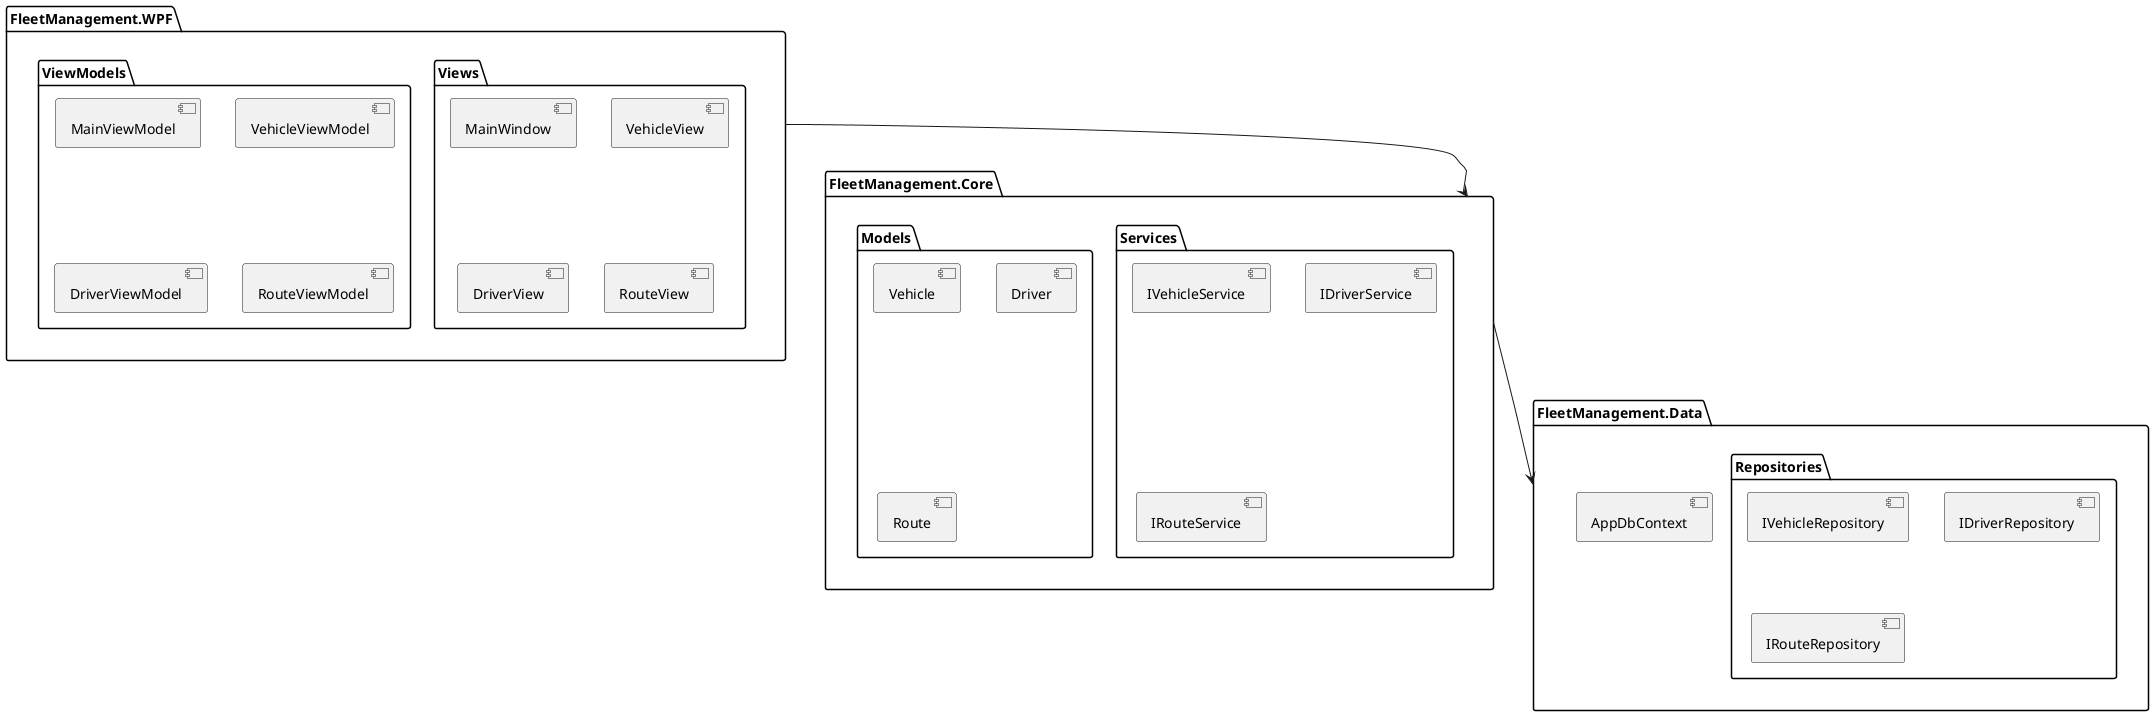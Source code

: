@startuml Packages
package "FleetManagement.WPF" {
  package "Views" {
    [MainWindow]
    [VehicleView]
    [DriverView]
    [RouteView]
  }
  
  package "ViewModels" {
    [MainViewModel]
    [VehicleViewModel]
    [DriverViewModel]
    [RouteViewModel]
  }
}

package "FleetManagement.Core" {
  package "Services" {
    [IVehicleService]
    [IDriverService]
    [IRouteService]
  }
  
  package "Models" {
    [Vehicle]
    [Driver]
    [Route]
  }
}

package "FleetManagement.Data" {
  package "Repositories" {
    [IVehicleRepository]
    [IDriverRepository]
    [IRouteRepository]
  }
  
  [AppDbContext]
}

"FleetManagement.WPF" --> "FleetManagement.Core"
"FleetManagement.Core" --> "FleetManagement.Data"
@enduml

